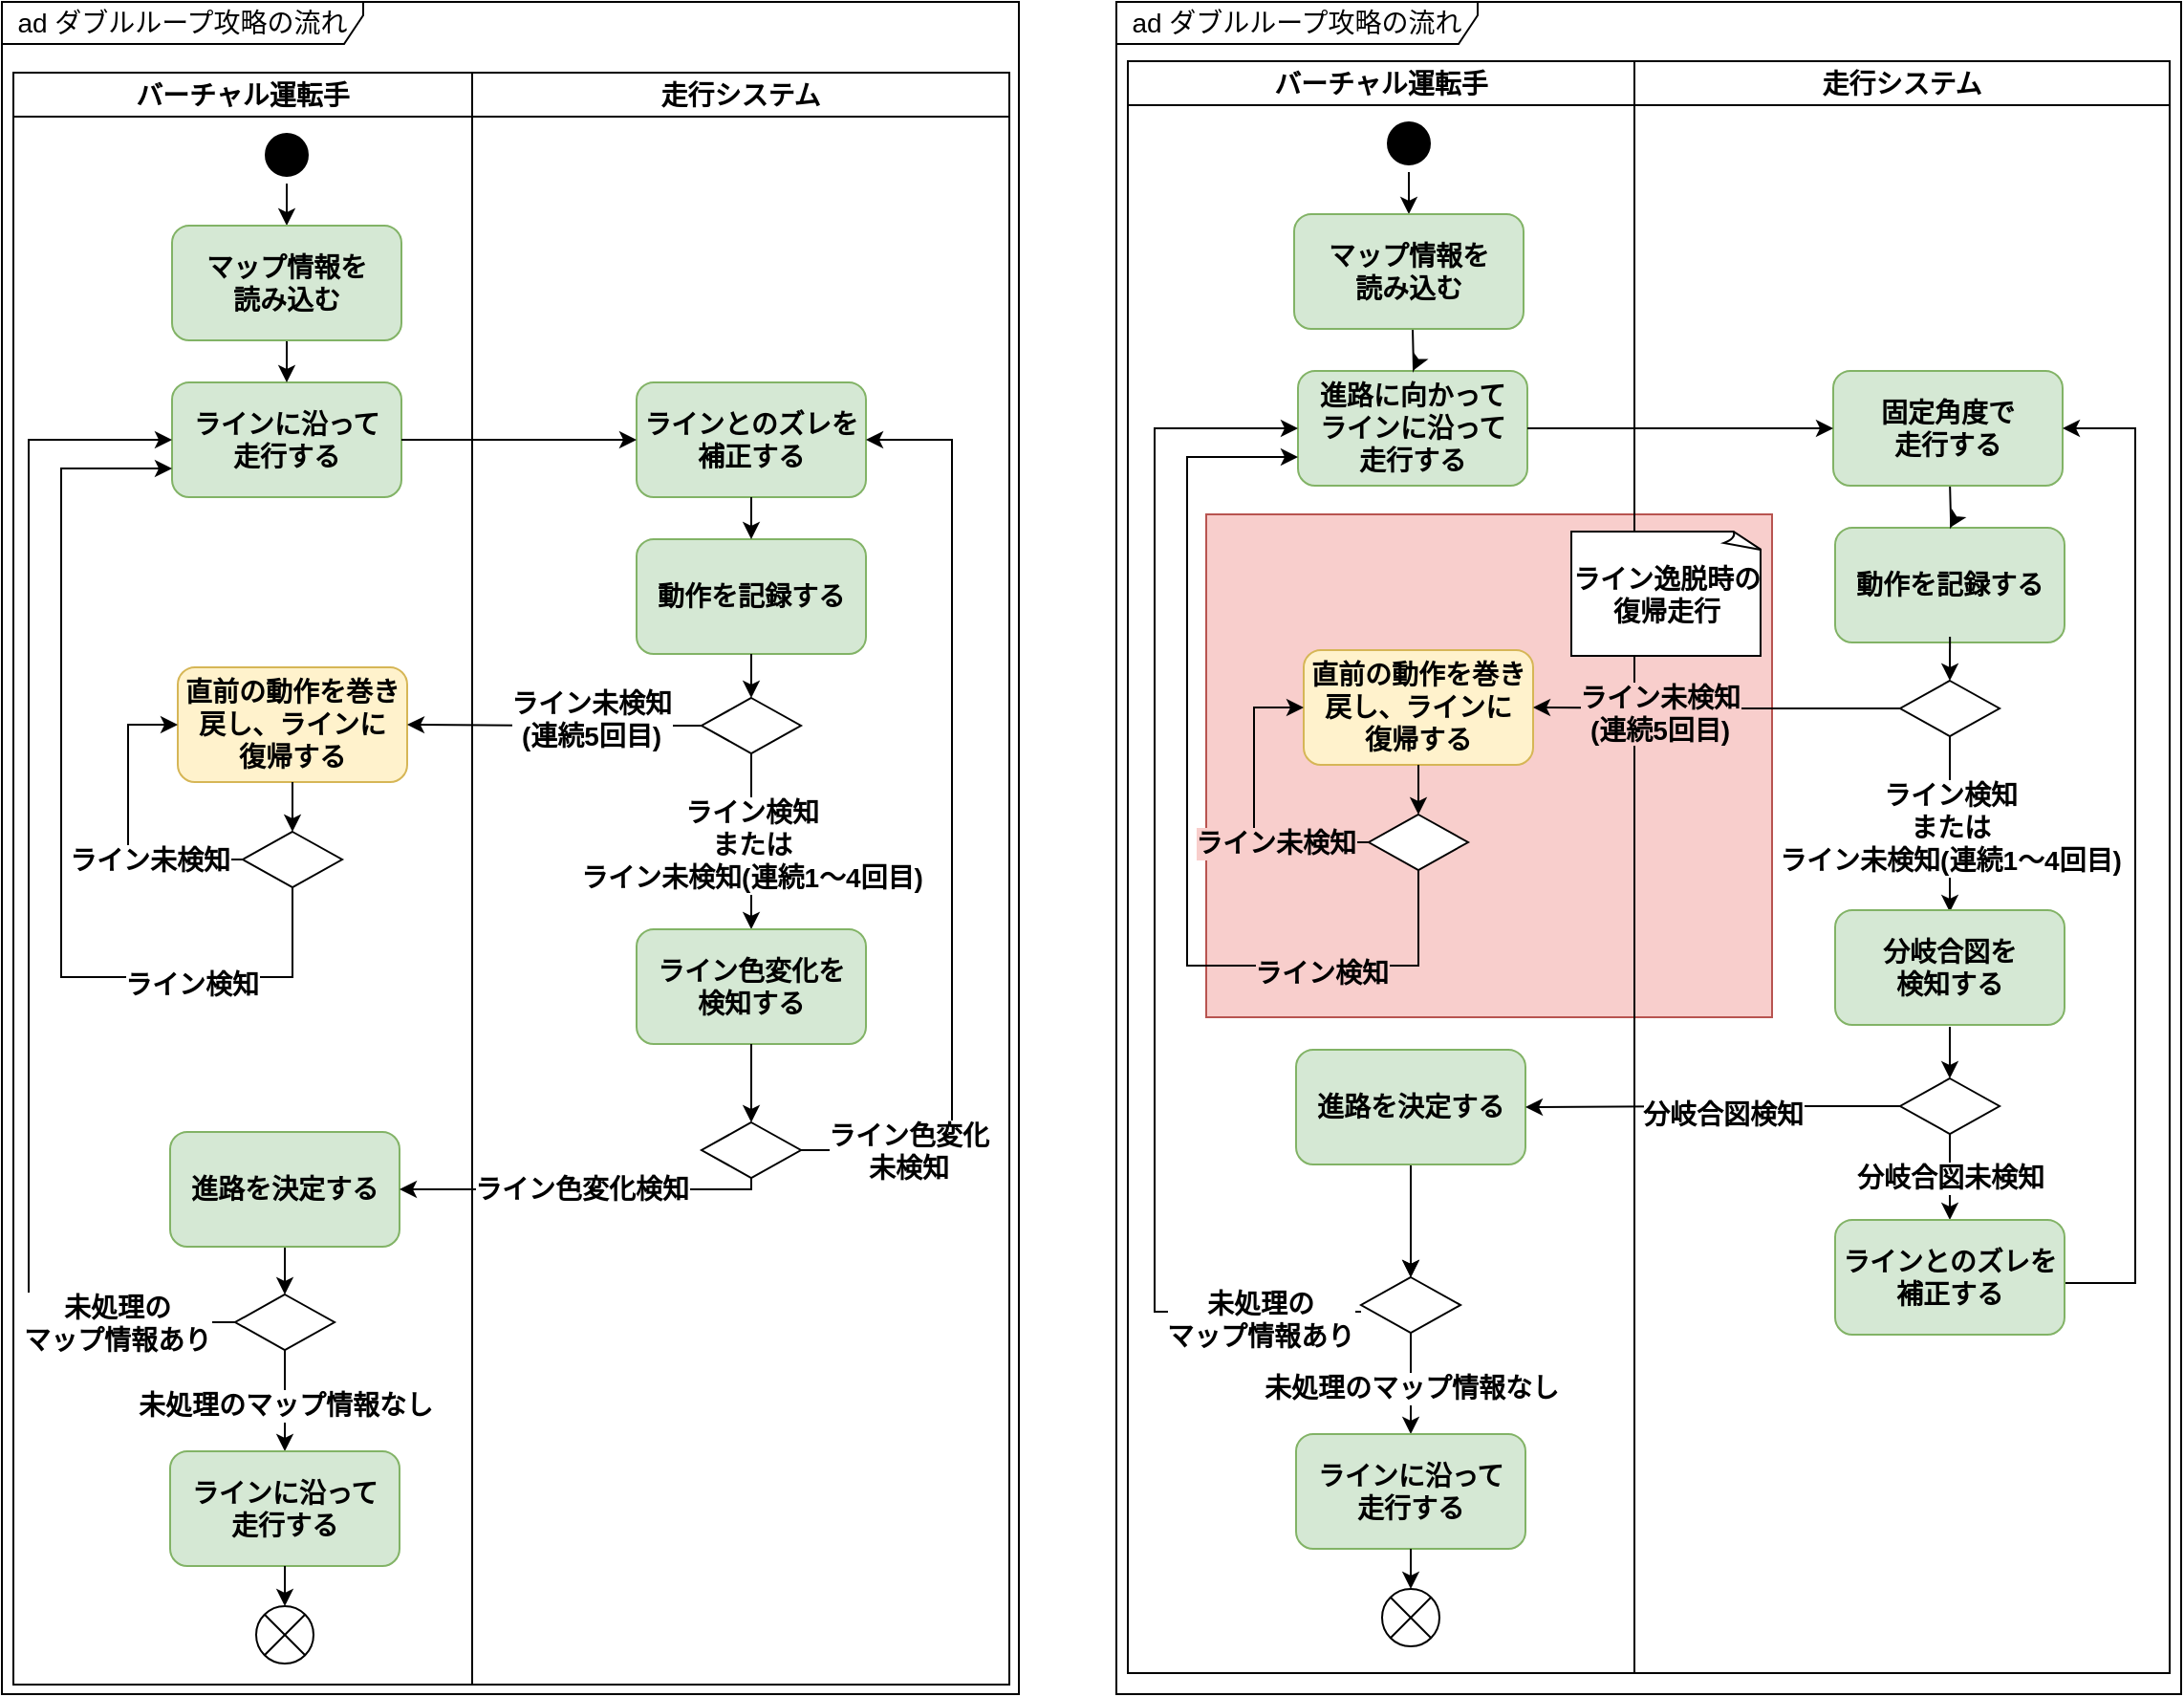 <mxfile version="28.0.6">
  <diagram name="Page-1" id="2YBvvXClWsGukQMizWep">
    <mxGraphModel dx="1869" dy="921" grid="0" gridSize="10" guides="0" tooltips="1" connect="1" arrows="1" fold="1" page="0" pageScale="1" pageWidth="850" pageHeight="1100" math="0" shadow="0">
      <root>
        <mxCell id="0" />
        <mxCell id="1" parent="0" />
        <mxCell id="ks4mjhQCcHPup6qUgZGY-81" value="" style="rounded=0;whiteSpace=wrap;html=1;fillColor=#f8cecc;strokeColor=#b85450;" parent="1" vertex="1">
          <mxGeometry x="269" y="508" width="296" height="263" as="geometry" />
        </mxCell>
        <mxCell id="atX4rTb3TPQ38DlfQfKp-1" value="ad ダブルループ攻略の流れ" style="shape=umlFrame;whiteSpace=wrap;html=1;pointerEvents=0;width=189;height=22;fontSize=14;" parent="1" vertex="1">
          <mxGeometry x="-361" y="240" width="532" height="885" as="geometry" />
        </mxCell>
        <mxCell id="atX4rTb3TPQ38DlfQfKp-4" value="バーチャル運転手" style="swimlane;whiteSpace=wrap;html=1;fontSize=14;fontStyle=1" parent="1" vertex="1">
          <mxGeometry x="-355" y="277" width="240" height="843" as="geometry">
            <mxRectangle x="-339" y="360" width="131" height="26" as="alternateBounds" />
          </mxGeometry>
        </mxCell>
        <mxCell id="j84nPJLJYNUcRYP3Q2TI-31" style="edgeStyle=orthogonalEdgeStyle;rounded=0;orthogonalLoop=1;jettySize=auto;html=1;fontSize=14;fontStyle=1" parent="atX4rTb3TPQ38DlfQfKp-4" source="atX4rTb3TPQ38DlfQfKp-6" target="j84nPJLJYNUcRYP3Q2TI-30" edge="1">
          <mxGeometry relative="1" as="geometry" />
        </mxCell>
        <mxCell id="atX4rTb3TPQ38DlfQfKp-6" value="" style="ellipse;html=1;shape=startState;fillColor=#000000;strokeColor=#000000;fontSize=14;fontStyle=1" parent="atX4rTb3TPQ38DlfQfKp-4" vertex="1">
          <mxGeometry x="128" y="28" width="30" height="30" as="geometry" />
        </mxCell>
        <mxCell id="atX4rTb3TPQ38DlfQfKp-7" value="ラインに沿って&lt;div&gt;走行する&lt;/div&gt;" style="rounded=1;whiteSpace=wrap;html=1;fillColor=#d5e8d4;strokeColor=#82b366;fontSize=14;fontStyle=1" parent="atX4rTb3TPQ38DlfQfKp-4" vertex="1">
          <mxGeometry x="83" y="162" width="120" height="60" as="geometry" />
        </mxCell>
        <mxCell id="j84nPJLJYNUcRYP3Q2TI-32" style="edgeStyle=orthogonalEdgeStyle;rounded=0;orthogonalLoop=1;jettySize=auto;html=1;fontSize=14;fontStyle=1" parent="atX4rTb3TPQ38DlfQfKp-4" source="j84nPJLJYNUcRYP3Q2TI-30" target="atX4rTb3TPQ38DlfQfKp-7" edge="1">
          <mxGeometry relative="1" as="geometry" />
        </mxCell>
        <mxCell id="j84nPJLJYNUcRYP3Q2TI-30" value="マップ情報を&lt;div&gt;読み込む&lt;/div&gt;" style="rounded=1;whiteSpace=wrap;html=1;fillColor=#d5e8d4;strokeColor=#82b366;fontSize=14;fontStyle=1" parent="atX4rTb3TPQ38DlfQfKp-4" vertex="1">
          <mxGeometry x="83" y="80" width="120" height="60" as="geometry" />
        </mxCell>
        <mxCell id="j84nPJLJYNUcRYP3Q2TI-17" value="直前の動作を巻き戻し、ラインに&lt;div&gt;復帰する&lt;/div&gt;" style="rounded=1;whiteSpace=wrap;html=1;fillColor=#fff2cc;strokeColor=#d6b656;fontSize=14;fontStyle=1" parent="atX4rTb3TPQ38DlfQfKp-4" vertex="1">
          <mxGeometry x="86" y="311" width="120" height="60" as="geometry" />
        </mxCell>
        <mxCell id="j84nPJLJYNUcRYP3Q2TI-48" value="ライン検知" style="edgeStyle=orthogonalEdgeStyle;rounded=0;orthogonalLoop=1;jettySize=auto;html=1;entryX=0;entryY=0.75;entryDx=0;entryDy=0;exitX=0.5;exitY=1;exitDx=0;exitDy=0;exitPerimeter=0;fontSize=14;fontStyle=1" parent="atX4rTb3TPQ38DlfQfKp-4" source="j84nPJLJYNUcRYP3Q2TI-46" target="atX4rTb3TPQ38DlfQfKp-7" edge="1">
          <mxGeometry x="-0.592" y="4" relative="1" as="geometry">
            <Array as="points">
              <mxPoint x="146" y="473" />
              <mxPoint x="25" y="473" />
              <mxPoint x="25" y="207" />
            </Array>
            <mxPoint as="offset" />
          </mxGeometry>
        </mxCell>
        <mxCell id="j84nPJLJYNUcRYP3Q2TI-50" value="&lt;font style=&quot;font-size: 14px;&quot;&gt;&lt;b&gt;ライン未検知&lt;/b&gt;&lt;/font&gt;" style="edgeStyle=orthogonalEdgeStyle;rounded=0;orthogonalLoop=1;jettySize=auto;html=1;entryX=0;entryY=0.5;entryDx=0;entryDy=0;" parent="atX4rTb3TPQ38DlfQfKp-4" source="j84nPJLJYNUcRYP3Q2TI-46" target="j84nPJLJYNUcRYP3Q2TI-17" edge="1">
          <mxGeometry x="-0.374" relative="1" as="geometry">
            <Array as="points">
              <mxPoint x="60" y="412" />
              <mxPoint x="60" y="341" />
            </Array>
            <mxPoint as="offset" />
          </mxGeometry>
        </mxCell>
        <mxCell id="j84nPJLJYNUcRYP3Q2TI-46" value="" style="strokeWidth=1;html=1;shape=mxgraph.flowchart.decision;whiteSpace=wrap;fontSize=14;fontStyle=1" parent="atX4rTb3TPQ38DlfQfKp-4" vertex="1">
          <mxGeometry x="120" y="397" width="52" height="29" as="geometry" />
        </mxCell>
        <mxCell id="j84nPJLJYNUcRYP3Q2TI-47" style="edgeStyle=orthogonalEdgeStyle;rounded=0;orthogonalLoop=1;jettySize=auto;html=1;entryX=0.5;entryY=0;entryDx=0;entryDy=0;entryPerimeter=0;" parent="atX4rTb3TPQ38DlfQfKp-4" source="j84nPJLJYNUcRYP3Q2TI-17" target="j84nPJLJYNUcRYP3Q2TI-46" edge="1">
          <mxGeometry relative="1" as="geometry" />
        </mxCell>
        <mxCell id="j84nPJLJYNUcRYP3Q2TI-16" style="edgeStyle=orthogonalEdgeStyle;rounded=0;orthogonalLoop=1;jettySize=auto;html=1;fontSize=14;fontStyle=1" parent="atX4rTb3TPQ38DlfQfKp-4" source="BebfMe1N0PGYFEF_W3cz-2" target="BebfMe1N0PGYFEF_W3cz-13" edge="1">
          <mxGeometry relative="1" as="geometry" />
        </mxCell>
        <mxCell id="BebfMe1N0PGYFEF_W3cz-2" value="進路を決定する" style="rounded=1;whiteSpace=wrap;html=1;fillColor=#d5e8d4;strokeColor=#82b366;fontSize=14;fontStyle=1" parent="atX4rTb3TPQ38DlfQfKp-4" vertex="1">
          <mxGeometry x="82" y="554" width="120" height="60" as="geometry" />
        </mxCell>
        <mxCell id="j84nPJLJYNUcRYP3Q2TI-4" value="未処理のマップ情報なし" style="edgeStyle=orthogonalEdgeStyle;rounded=0;orthogonalLoop=1;jettySize=auto;html=1;fontSize=14;fontStyle=1;entryX=0.5;entryY=0;entryDx=0;entryDy=0;" parent="atX4rTb3TPQ38DlfQfKp-4" source="BebfMe1N0PGYFEF_W3cz-13" target="j84nPJLJYNUcRYP3Q2TI-3" edge="1">
          <mxGeometry x="0.094" relative="1" as="geometry">
            <mxPoint x="142" y="694" as="targetPoint" />
            <mxPoint as="offset" />
          </mxGeometry>
        </mxCell>
        <mxCell id="BebfMe1N0PGYFEF_W3cz-13" value="" style="strokeWidth=1;html=1;shape=mxgraph.flowchart.decision;whiteSpace=wrap;fontSize=14;fontStyle=1" parent="atX4rTb3TPQ38DlfQfKp-4" vertex="1">
          <mxGeometry x="116" y="639" width="52" height="29" as="geometry" />
        </mxCell>
        <mxCell id="j84nPJLJYNUcRYP3Q2TI-2" value="" style="verticalLabelPosition=bottom;verticalAlign=top;html=1;shape=mxgraph.flowchart.or;fontSize=14;fontStyle=1" parent="atX4rTb3TPQ38DlfQfKp-4" vertex="1">
          <mxGeometry x="127" y="802" width="30" height="30" as="geometry" />
        </mxCell>
        <mxCell id="j84nPJLJYNUcRYP3Q2TI-3" value="ラインに沿って&lt;div&gt;走行する&lt;/div&gt;" style="rounded=1;whiteSpace=wrap;html=1;fillColor=#d5e8d4;strokeColor=#82b366;fontSize=14;fontStyle=1" parent="atX4rTb3TPQ38DlfQfKp-4" vertex="1">
          <mxGeometry x="82" y="721" width="120" height="60" as="geometry" />
        </mxCell>
        <mxCell id="j84nPJLJYNUcRYP3Q2TI-6" style="edgeStyle=orthogonalEdgeStyle;rounded=0;orthogonalLoop=1;jettySize=auto;html=1;entryX=0.5;entryY=0;entryDx=0;entryDy=0;entryPerimeter=0;fontSize=14;fontStyle=1" parent="atX4rTb3TPQ38DlfQfKp-4" source="j84nPJLJYNUcRYP3Q2TI-3" target="j84nPJLJYNUcRYP3Q2TI-2" edge="1">
          <mxGeometry relative="1" as="geometry" />
        </mxCell>
        <mxCell id="BebfMe1N0PGYFEF_W3cz-15" value="未処理の&lt;div&gt;マップ情報あり&lt;/div&gt;" style="edgeStyle=orthogonalEdgeStyle;rounded=0;orthogonalLoop=1;jettySize=auto;html=1;entryX=0;entryY=0.5;entryDx=0;entryDy=0;fontSize=14;fontStyle=1" parent="atX4rTb3TPQ38DlfQfKp-4" source="BebfMe1N0PGYFEF_W3cz-13" target="atX4rTb3TPQ38DlfQfKp-7" edge="1">
          <mxGeometry x="-0.808" relative="1" as="geometry">
            <Array as="points">
              <mxPoint x="8" y="654" />
              <mxPoint x="8" y="192" />
            </Array>
            <mxPoint as="offset" />
          </mxGeometry>
        </mxCell>
        <mxCell id="atX4rTb3TPQ38DlfQfKp-5" value="走行システム" style="swimlane;whiteSpace=wrap;html=1;fontSize=14;fontStyle=1" parent="1" vertex="1">
          <mxGeometry x="-115" y="277" width="281" height="843" as="geometry">
            <mxRectangle x="-339" y="360" width="131" height="26" as="alternateBounds" />
          </mxGeometry>
        </mxCell>
        <mxCell id="j84nPJLJYNUcRYP3Q2TI-7" value="ラインとのズレを&lt;div&gt;補正する&lt;/div&gt;" style="rounded=1;whiteSpace=wrap;html=1;fillColor=#d5e8d4;strokeColor=#82b366;fontSize=14;fontStyle=1" parent="atX4rTb3TPQ38DlfQfKp-5" vertex="1">
          <mxGeometry x="86" y="162" width="120" height="60" as="geometry" />
        </mxCell>
        <mxCell id="j84nPJLJYNUcRYP3Q2TI-14" value="ライン色変化&lt;div&gt;未検知&lt;/div&gt;" style="edgeStyle=orthogonalEdgeStyle;rounded=0;orthogonalLoop=1;jettySize=auto;html=1;entryX=1;entryY=0.5;entryDx=0;entryDy=0;exitX=1;exitY=0.5;exitDx=0;exitDy=0;exitPerimeter=0;fontSize=14;fontStyle=1" parent="atX4rTb3TPQ38DlfQfKp-5" source="j84nPJLJYNUcRYP3Q2TI-10" target="j84nPJLJYNUcRYP3Q2TI-7" edge="1">
          <mxGeometry x="-0.775" relative="1" as="geometry">
            <Array as="points">
              <mxPoint x="251" y="564" />
              <mxPoint x="251" y="192" />
            </Array>
            <mxPoint as="offset" />
          </mxGeometry>
        </mxCell>
        <mxCell id="j84nPJLJYNUcRYP3Q2TI-25" value="" style="strokeWidth=1;html=1;shape=mxgraph.flowchart.decision;whiteSpace=wrap;fontSize=14;fontStyle=1" parent="atX4rTb3TPQ38DlfQfKp-5" vertex="1">
          <mxGeometry x="120" y="327" width="52" height="29" as="geometry" />
        </mxCell>
        <mxCell id="j84nPJLJYNUcRYP3Q2TI-42" value="動作を記録する" style="rounded=1;whiteSpace=wrap;html=1;fillColor=#d5e8d4;strokeColor=#82b366;fontSize=14;fontStyle=1" parent="atX4rTb3TPQ38DlfQfKp-5" vertex="1">
          <mxGeometry x="86" y="244" width="120" height="60" as="geometry" />
        </mxCell>
        <mxCell id="j84nPJLJYNUcRYP3Q2TI-33" style="edgeStyle=orthogonalEdgeStyle;rounded=0;orthogonalLoop=1;jettySize=auto;html=1;fontSize=14;fontStyle=1" parent="atX4rTb3TPQ38DlfQfKp-5" source="j84nPJLJYNUcRYP3Q2TI-7" target="j84nPJLJYNUcRYP3Q2TI-42" edge="1">
          <mxGeometry relative="1" as="geometry" />
        </mxCell>
        <mxCell id="j84nPJLJYNUcRYP3Q2TI-43" style="edgeStyle=orthogonalEdgeStyle;rounded=0;orthogonalLoop=1;jettySize=auto;html=1;entryX=0.5;entryY=0;entryDx=0;entryDy=0;entryPerimeter=0;" parent="atX4rTb3TPQ38DlfQfKp-5" source="j84nPJLJYNUcRYP3Q2TI-42" target="j84nPJLJYNUcRYP3Q2TI-25" edge="1">
          <mxGeometry relative="1" as="geometry" />
        </mxCell>
        <mxCell id="j84nPJLJYNUcRYP3Q2TI-45" value="&lt;font style=&quot;font-size: 14px;&quot;&gt;&lt;b&gt;ライン検知&lt;/b&gt;&lt;/font&gt;&lt;div&gt;&lt;font style=&quot;font-size: 14px;&quot;&gt;&lt;b&gt;または&lt;/b&gt;&lt;/font&gt;&lt;/div&gt;&lt;div&gt;&lt;font style=&quot;font-size: 14px;&quot;&gt;&lt;b&gt;ライン未検知(連続1～4回目)&lt;/b&gt;&lt;/font&gt;&lt;/div&gt;" style="edgeStyle=orthogonalEdgeStyle;rounded=0;orthogonalLoop=1;jettySize=auto;html=1;exitX=0.5;exitY=1;exitDx=0;exitDy=0;exitPerimeter=0;" parent="atX4rTb3TPQ38DlfQfKp-5" source="j84nPJLJYNUcRYP3Q2TI-25" target="j84nPJLJYNUcRYP3Q2TI-9" edge="1">
          <mxGeometry x="0.043" relative="1" as="geometry">
            <mxPoint x="148" y="392" as="sourcePoint" />
            <mxPoint as="offset" />
          </mxGeometry>
        </mxCell>
        <mxCell id="j84nPJLJYNUcRYP3Q2TI-27" style="edgeStyle=orthogonalEdgeStyle;rounded=0;orthogonalLoop=1;jettySize=auto;html=1;exitX=0.5;exitY=1;exitDx=0;exitDy=0;exitPerimeter=0;fontSize=14;fontStyle=1" parent="atX4rTb3TPQ38DlfQfKp-5" edge="1">
          <mxGeometry relative="1" as="geometry">
            <mxPoint x="148" y="392" as="sourcePoint" />
            <mxPoint x="148" y="392" as="targetPoint" />
          </mxGeometry>
        </mxCell>
        <mxCell id="j84nPJLJYNUcRYP3Q2TI-10" value="" style="strokeWidth=1;html=1;shape=mxgraph.flowchart.decision;whiteSpace=wrap;fontSize=14;fontStyle=1" parent="atX4rTb3TPQ38DlfQfKp-5" vertex="1">
          <mxGeometry x="120" y="549" width="52" height="29" as="geometry" />
        </mxCell>
        <mxCell id="j84nPJLJYNUcRYP3Q2TI-9" value="ライン色変化を&lt;div&gt;検知する&lt;/div&gt;" style="rounded=1;whiteSpace=wrap;html=1;fillColor=#d5e8d4;strokeColor=#82b366;fontSize=14;fontStyle=1" parent="atX4rTb3TPQ38DlfQfKp-5" vertex="1">
          <mxGeometry x="86" y="448" width="120" height="60" as="geometry" />
        </mxCell>
        <mxCell id="j84nPJLJYNUcRYP3Q2TI-37" style="edgeStyle=orthogonalEdgeStyle;rounded=0;orthogonalLoop=1;jettySize=auto;html=1;entryX=0.5;entryY=0;entryDx=0;entryDy=0;entryPerimeter=0;fontSize=14;fontStyle=1" parent="atX4rTb3TPQ38DlfQfKp-5" source="j84nPJLJYNUcRYP3Q2TI-9" target="j84nPJLJYNUcRYP3Q2TI-10" edge="1">
          <mxGeometry relative="1" as="geometry" />
        </mxCell>
        <mxCell id="j84nPJLJYNUcRYP3Q2TI-8" style="edgeStyle=orthogonalEdgeStyle;rounded=0;orthogonalLoop=1;jettySize=auto;html=1;fontSize=14;fontStyle=1" parent="1" source="atX4rTb3TPQ38DlfQfKp-7" target="j84nPJLJYNUcRYP3Q2TI-7" edge="1">
          <mxGeometry relative="1" as="geometry" />
        </mxCell>
        <mxCell id="j84nPJLJYNUcRYP3Q2TI-28" value="ライン未検知&lt;div&gt;(連続5回目)&lt;/div&gt;" style="edgeStyle=orthogonalEdgeStyle;rounded=0;orthogonalLoop=1;jettySize=auto;html=1;entryX=1;entryY=0.5;entryDx=0;entryDy=0;fontSize=14;fontStyle=1" parent="1" source="j84nPJLJYNUcRYP3Q2TI-25" target="j84nPJLJYNUcRYP3Q2TI-17" edge="1">
          <mxGeometry x="-0.248" y="-4" relative="1" as="geometry">
            <mxPoint as="offset" />
          </mxGeometry>
        </mxCell>
        <mxCell id="j84nPJLJYNUcRYP3Q2TI-39" value="ライン色変化検知" style="edgeStyle=orthogonalEdgeStyle;rounded=0;orthogonalLoop=1;jettySize=auto;html=1;entryX=1;entryY=0.5;entryDx=0;entryDy=0;fontSize=14;fontStyle=1" parent="1" source="j84nPJLJYNUcRYP3Q2TI-10" target="BebfMe1N0PGYFEF_W3cz-2" edge="1">
          <mxGeometry relative="1" as="geometry">
            <mxPoint x="-151" y="897" as="targetPoint" />
            <Array as="points">
              <mxPoint x="31" y="861" />
            </Array>
          </mxGeometry>
        </mxCell>
        <mxCell id="ks4mjhQCcHPup6qUgZGY-2" value="ad ダブルループ攻略の流れ" style="shape=umlFrame;whiteSpace=wrap;html=1;pointerEvents=0;width=189;height=22;fontSize=14;" parent="1" vertex="1">
          <mxGeometry x="222" y="240" width="557" height="885" as="geometry" />
        </mxCell>
        <mxCell id="ks4mjhQCcHPup6qUgZGY-40" value="バーチャル運転手" style="swimlane;whiteSpace=wrap;html=1;fontSize=14;fontStyle=1" parent="1" vertex="1">
          <mxGeometry x="228" y="271" width="265" height="843" as="geometry">
            <mxRectangle x="-339" y="360" width="131" height="26" as="alternateBounds" />
          </mxGeometry>
        </mxCell>
        <mxCell id="ks4mjhQCcHPup6qUgZGY-41" style="edgeStyle=orthogonalEdgeStyle;rounded=0;orthogonalLoop=1;jettySize=auto;html=1;fontSize=14;fontStyle=1" parent="ks4mjhQCcHPup6qUgZGY-40" source="ks4mjhQCcHPup6qUgZGY-42" target="ks4mjhQCcHPup6qUgZGY-45" edge="1">
          <mxGeometry relative="1" as="geometry" />
        </mxCell>
        <mxCell id="ks4mjhQCcHPup6qUgZGY-42" value="" style="ellipse;html=1;shape=startState;fillColor=#000000;strokeColor=#000000;fontSize=14;fontStyle=1" parent="ks4mjhQCcHPup6qUgZGY-40" vertex="1">
          <mxGeometry x="132" y="28" width="30" height="30" as="geometry" />
        </mxCell>
        <mxCell id="ks4mjhQCcHPup6qUgZGY-43" value="進路に向かって&lt;div&gt;ラインに沿って&lt;div&gt;走行する&lt;/div&gt;&lt;/div&gt;" style="rounded=1;whiteSpace=wrap;html=1;fillColor=#d5e8d4;strokeColor=#82b366;fontSize=14;fontStyle=1" parent="ks4mjhQCcHPup6qUgZGY-40" vertex="1">
          <mxGeometry x="89" y="162" width="120" height="60" as="geometry" />
        </mxCell>
        <mxCell id="ks4mjhQCcHPup6qUgZGY-44" style="edgeStyle=orthogonalEdgeStyle;rounded=0;orthogonalLoop=1;jettySize=auto;html=1;fontSize=14;fontStyle=1" parent="ks4mjhQCcHPup6qUgZGY-40" target="ks4mjhQCcHPup6qUgZGY-43" edge="1">
          <mxGeometry relative="1" as="geometry">
            <mxPoint x="149" y="140" as="sourcePoint" />
          </mxGeometry>
        </mxCell>
        <mxCell id="ks4mjhQCcHPup6qUgZGY-45" value="マップ情報を&lt;div&gt;読み込む&lt;/div&gt;" style="rounded=1;whiteSpace=wrap;html=1;fillColor=#d5e8d4;strokeColor=#82b366;fontSize=14;fontStyle=1" parent="ks4mjhQCcHPup6qUgZGY-40" vertex="1">
          <mxGeometry x="87" y="80" width="120" height="60" as="geometry" />
        </mxCell>
        <mxCell id="ks4mjhQCcHPup6qUgZGY-46" value="直前の動作を巻き戻し、ラインに&lt;div&gt;復帰する&lt;/div&gt;" style="rounded=1;whiteSpace=wrap;html=1;fillColor=#fff2cc;strokeColor=#d6b656;fontSize=14;fontStyle=1" parent="ks4mjhQCcHPup6qUgZGY-40" vertex="1">
          <mxGeometry x="92" y="308" width="120" height="60" as="geometry" />
        </mxCell>
        <mxCell id="ks4mjhQCcHPup6qUgZGY-47" value="ライン検知" style="edgeStyle=orthogonalEdgeStyle;rounded=0;orthogonalLoop=1;jettySize=auto;html=1;entryX=0;entryY=0.75;entryDx=0;entryDy=0;exitX=0.5;exitY=1;exitDx=0;exitDy=0;exitPerimeter=0;fontSize=14;fontStyle=1;labelBackgroundColor=light-dark(#f8cecc, #ededed);" parent="ks4mjhQCcHPup6qUgZGY-40" source="ks4mjhQCcHPup6qUgZGY-49" target="ks4mjhQCcHPup6qUgZGY-43" edge="1">
          <mxGeometry x="-0.592" y="4" relative="1" as="geometry">
            <Array as="points">
              <mxPoint x="152" y="473" />
              <mxPoint x="31" y="473" />
              <mxPoint x="31" y="207" />
            </Array>
            <mxPoint as="offset" />
          </mxGeometry>
        </mxCell>
        <mxCell id="ks4mjhQCcHPup6qUgZGY-48" value="&lt;font style=&quot;font-size: 14px;&quot;&gt;&lt;b&gt;ライン未検知&lt;/b&gt;&lt;/font&gt;" style="edgeStyle=orthogonalEdgeStyle;rounded=0;orthogonalLoop=1;jettySize=auto;html=1;entryX=0;entryY=0.5;entryDx=0;entryDy=0;labelBackgroundColor=light-dark(#f8cecc, #ededed);" parent="ks4mjhQCcHPup6qUgZGY-40" source="ks4mjhQCcHPup6qUgZGY-49" target="ks4mjhQCcHPup6qUgZGY-46" edge="1">
          <mxGeometry x="-0.374" relative="1" as="geometry">
            <Array as="points">
              <mxPoint x="66" y="409" />
              <mxPoint x="66" y="338" />
            </Array>
            <mxPoint as="offset" />
          </mxGeometry>
        </mxCell>
        <mxCell id="ks4mjhQCcHPup6qUgZGY-49" value="" style="strokeWidth=1;html=1;shape=mxgraph.flowchart.decision;whiteSpace=wrap;fontSize=14;fontStyle=1" parent="ks4mjhQCcHPup6qUgZGY-40" vertex="1">
          <mxGeometry x="126" y="394" width="52" height="29" as="geometry" />
        </mxCell>
        <mxCell id="ks4mjhQCcHPup6qUgZGY-50" style="edgeStyle=orthogonalEdgeStyle;rounded=0;orthogonalLoop=1;jettySize=auto;html=1;entryX=0.5;entryY=0;entryDx=0;entryDy=0;entryPerimeter=0;" parent="ks4mjhQCcHPup6qUgZGY-40" source="ks4mjhQCcHPup6qUgZGY-46" target="ks4mjhQCcHPup6qUgZGY-49" edge="1">
          <mxGeometry relative="1" as="geometry" />
        </mxCell>
        <mxCell id="ks4mjhQCcHPup6qUgZGY-51" style="edgeStyle=orthogonalEdgeStyle;rounded=0;orthogonalLoop=1;jettySize=auto;html=1;fontSize=14;fontStyle=1" parent="ks4mjhQCcHPup6qUgZGY-40" source="ks4mjhQCcHPup6qUgZGY-52" target="ks4mjhQCcHPup6qUgZGY-54" edge="1">
          <mxGeometry relative="1" as="geometry" />
        </mxCell>
        <mxCell id="si4rx58n4yHkumYVLNkM-2" value="" style="edgeStyle=orthogonalEdgeStyle;rounded=0;orthogonalLoop=1;jettySize=auto;html=1;" edge="1" parent="ks4mjhQCcHPup6qUgZGY-40" source="ks4mjhQCcHPup6qUgZGY-52" target="ks4mjhQCcHPup6qUgZGY-54">
          <mxGeometry relative="1" as="geometry" />
        </mxCell>
        <mxCell id="ks4mjhQCcHPup6qUgZGY-52" value="進路を決定する" style="rounded=1;whiteSpace=wrap;html=1;fillColor=#d5e8d4;strokeColor=#82b366;fontSize=14;fontStyle=1" parent="ks4mjhQCcHPup6qUgZGY-40" vertex="1">
          <mxGeometry x="88" y="517" width="120" height="60" as="geometry" />
        </mxCell>
        <mxCell id="ks4mjhQCcHPup6qUgZGY-53" value="未処理のマップ情報なし" style="edgeStyle=orthogonalEdgeStyle;rounded=0;orthogonalLoop=1;jettySize=auto;html=1;fontSize=14;fontStyle=1;entryX=0.5;entryY=0;entryDx=0;entryDy=0;" parent="ks4mjhQCcHPup6qUgZGY-40" source="ks4mjhQCcHPup6qUgZGY-54" edge="1">
          <mxGeometry x="0.094" relative="1" as="geometry">
            <mxPoint x="148" y="718" as="targetPoint" />
            <mxPoint as="offset" />
          </mxGeometry>
        </mxCell>
        <mxCell id="ks4mjhQCcHPup6qUgZGY-54" value="" style="strokeWidth=1;html=1;shape=mxgraph.flowchart.decision;whiteSpace=wrap;fontSize=14;fontStyle=1" parent="ks4mjhQCcHPup6qUgZGY-40" vertex="1">
          <mxGeometry x="122" y="636" width="52" height="29" as="geometry" />
        </mxCell>
        <mxCell id="ks4mjhQCcHPup6qUgZGY-55" value="" style="verticalLabelPosition=bottom;verticalAlign=top;html=1;shape=mxgraph.flowchart.or;fontSize=14;fontStyle=1" parent="ks4mjhQCcHPup6qUgZGY-40" vertex="1">
          <mxGeometry x="133" y="799" width="30" height="30" as="geometry" />
        </mxCell>
        <mxCell id="ks4mjhQCcHPup6qUgZGY-56" value="ラインに沿って&lt;div&gt;走行する&lt;/div&gt;" style="rounded=1;whiteSpace=wrap;html=1;fillColor=#d5e8d4;strokeColor=#82b366;fontSize=14;fontStyle=1" parent="ks4mjhQCcHPup6qUgZGY-40" vertex="1">
          <mxGeometry x="88" y="718" width="120" height="60" as="geometry" />
        </mxCell>
        <mxCell id="ks4mjhQCcHPup6qUgZGY-57" style="edgeStyle=orthogonalEdgeStyle;rounded=0;orthogonalLoop=1;jettySize=auto;html=1;entryX=0.5;entryY=0;entryDx=0;entryDy=0;entryPerimeter=0;fontSize=14;fontStyle=1" parent="ks4mjhQCcHPup6qUgZGY-40" source="ks4mjhQCcHPup6qUgZGY-56" target="ks4mjhQCcHPup6qUgZGY-55" edge="1">
          <mxGeometry relative="1" as="geometry" />
        </mxCell>
        <mxCell id="ks4mjhQCcHPup6qUgZGY-58" value="未処理の&lt;div&gt;マップ情報あり&lt;/div&gt;" style="edgeStyle=orthogonalEdgeStyle;rounded=0;orthogonalLoop=1;jettySize=auto;html=1;entryX=0;entryY=0.5;entryDx=0;entryDy=0;fontSize=14;fontStyle=1" parent="ks4mjhQCcHPup6qUgZGY-40" source="ks4mjhQCcHPup6qUgZGY-54" target="ks4mjhQCcHPup6qUgZGY-43" edge="1">
          <mxGeometry x="-0.836" y="4" relative="1" as="geometry">
            <Array as="points">
              <mxPoint x="14" y="654" />
              <mxPoint x="14" y="192" />
            </Array>
            <mxPoint as="offset" />
          </mxGeometry>
        </mxCell>
        <mxCell id="ks4mjhQCcHPup6qUgZGY-59" value="走行システム" style="swimlane;whiteSpace=wrap;html=1;fontSize=14;fontStyle=1" parent="1" vertex="1">
          <mxGeometry x="493" y="271" width="280" height="843" as="geometry">
            <mxRectangle x="-339" y="360" width="131" height="26" as="alternateBounds" />
          </mxGeometry>
        </mxCell>
        <mxCell id="ks4mjhQCcHPup6qUgZGY-62" value="" style="strokeWidth=1;html=1;shape=mxgraph.flowchart.decision;whiteSpace=wrap;fontSize=14;fontStyle=1" parent="ks4mjhQCcHPup6qUgZGY-59" vertex="1">
          <mxGeometry x="139" y="324" width="52" height="29" as="geometry" />
        </mxCell>
        <mxCell id="ks4mjhQCcHPup6qUgZGY-63" value="動作を記録する" style="rounded=1;whiteSpace=wrap;html=1;fillColor=#d5e8d4;strokeColor=#82b366;fontSize=14;fontStyle=1" parent="ks4mjhQCcHPup6qUgZGY-59" vertex="1">
          <mxGeometry x="105" y="244" width="120" height="60" as="geometry" />
        </mxCell>
        <mxCell id="ks4mjhQCcHPup6qUgZGY-64" style="edgeStyle=orthogonalEdgeStyle;rounded=0;orthogonalLoop=1;jettySize=auto;html=1;fontSize=14;fontStyle=1" parent="ks4mjhQCcHPup6qUgZGY-59" target="ks4mjhQCcHPup6qUgZGY-63" edge="1">
          <mxGeometry relative="1" as="geometry">
            <mxPoint x="165.067" y="222" as="sourcePoint" />
          </mxGeometry>
        </mxCell>
        <mxCell id="ks4mjhQCcHPup6qUgZGY-65" style="edgeStyle=orthogonalEdgeStyle;rounded=0;orthogonalLoop=1;jettySize=auto;html=1;entryX=0.5;entryY=0;entryDx=0;entryDy=0;entryPerimeter=0;" parent="ks4mjhQCcHPup6qUgZGY-59" target="ks4mjhQCcHPup6qUgZGY-62" edge="1">
          <mxGeometry relative="1" as="geometry">
            <mxPoint x="165.067" y="301" as="sourcePoint" />
          </mxGeometry>
        </mxCell>
        <mxCell id="ks4mjhQCcHPup6qUgZGY-66" value="&lt;font style=&quot;font-size: 14px;&quot;&gt;&lt;b&gt;ライン検知&lt;/b&gt;&lt;/font&gt;&lt;div&gt;&lt;font style=&quot;font-size: 14px;&quot;&gt;&lt;b&gt;または&lt;/b&gt;&lt;/font&gt;&lt;/div&gt;&lt;div&gt;&lt;font style=&quot;font-size: 14px;&quot;&gt;&lt;b&gt;ライン未検知(連続1～4回目)&lt;/b&gt;&lt;/font&gt;&lt;/div&gt;" style="edgeStyle=orthogonalEdgeStyle;rounded=0;orthogonalLoop=1;jettySize=auto;html=1;exitX=0.5;exitY=1;exitDx=0;exitDy=0;exitPerimeter=0;" parent="ks4mjhQCcHPup6qUgZGY-59" edge="1">
          <mxGeometry x="0.043" relative="1" as="geometry">
            <mxPoint x="165" y="353" as="sourcePoint" />
            <mxPoint as="offset" />
            <mxPoint x="165" y="445" as="targetPoint" />
          </mxGeometry>
        </mxCell>
        <mxCell id="ks4mjhQCcHPup6qUgZGY-67" style="edgeStyle=orthogonalEdgeStyle;rounded=0;orthogonalLoop=1;jettySize=auto;html=1;exitX=0.5;exitY=1;exitDx=0;exitDy=0;exitPerimeter=0;fontSize=14;fontStyle=1" parent="ks4mjhQCcHPup6qUgZGY-59" edge="1">
          <mxGeometry relative="1" as="geometry">
            <mxPoint x="167" y="389" as="sourcePoint" />
            <mxPoint x="167" y="389" as="targetPoint" />
          </mxGeometry>
        </mxCell>
        <mxCell id="ks4mjhQCcHPup6qUgZGY-80" value="&lt;font style=&quot;font-size: 14px;&quot;&gt;&lt;b&gt;分岐合図未検知&lt;/b&gt;&lt;/font&gt;" style="edgeStyle=orthogonalEdgeStyle;rounded=0;orthogonalLoop=1;jettySize=auto;html=1;entryX=0.5;entryY=0;entryDx=0;entryDy=0;" parent="ks4mjhQCcHPup6qUgZGY-59" source="ks4mjhQCcHPup6qUgZGY-68" target="ks4mjhQCcHPup6qUgZGY-78" edge="1">
          <mxGeometry relative="1" as="geometry" />
        </mxCell>
        <mxCell id="ks4mjhQCcHPup6qUgZGY-68" value="" style="strokeWidth=1;html=1;shape=mxgraph.flowchart.decision;whiteSpace=wrap;fontSize=14;fontStyle=1" parent="ks4mjhQCcHPup6qUgZGY-59" vertex="1">
          <mxGeometry x="139" y="532" width="52" height="29" as="geometry" />
        </mxCell>
        <mxCell id="ks4mjhQCcHPup6qUgZGY-70" style="edgeStyle=orthogonalEdgeStyle;rounded=0;orthogonalLoop=1;jettySize=auto;html=1;entryX=0.5;entryY=0;entryDx=0;entryDy=0;entryPerimeter=0;fontSize=14;fontStyle=1" parent="ks4mjhQCcHPup6qUgZGY-59" target="ks4mjhQCcHPup6qUgZGY-68" edge="1">
          <mxGeometry relative="1" as="geometry">
            <mxPoint x="165" y="505" as="sourcePoint" />
          </mxGeometry>
        </mxCell>
        <mxCell id="ks4mjhQCcHPup6qUgZGY-74" value="固定角度で&lt;div&gt;走行する&lt;/div&gt;" style="rounded=1;whiteSpace=wrap;html=1;fillColor=#d5e8d4;strokeColor=#82b366;fontSize=14;fontStyle=1" parent="ks4mjhQCcHPup6qUgZGY-59" vertex="1">
          <mxGeometry x="104" y="162" width="120" height="60" as="geometry" />
        </mxCell>
        <mxCell id="ks4mjhQCcHPup6qUgZGY-76" value="分岐合図を&lt;div&gt;検知する&lt;/div&gt;" style="rounded=1;whiteSpace=wrap;html=1;fillColor=#d5e8d4;strokeColor=#82b366;fontSize=14;fontStyle=1" parent="ks4mjhQCcHPup6qUgZGY-59" vertex="1">
          <mxGeometry x="105" y="444" width="120" height="60" as="geometry" />
        </mxCell>
        <mxCell id="ks4mjhQCcHPup6qUgZGY-79" style="edgeStyle=orthogonalEdgeStyle;rounded=0;orthogonalLoop=1;jettySize=auto;html=1;entryX=1;entryY=0.5;entryDx=0;entryDy=0;" parent="ks4mjhQCcHPup6qUgZGY-59" source="ks4mjhQCcHPup6qUgZGY-78" target="ks4mjhQCcHPup6qUgZGY-74" edge="1">
          <mxGeometry relative="1" as="geometry">
            <Array as="points">
              <mxPoint x="262" y="639" />
              <mxPoint x="262" y="192" />
            </Array>
          </mxGeometry>
        </mxCell>
        <mxCell id="ks4mjhQCcHPup6qUgZGY-78" value="ラインとのズレを補正する" style="rounded=1;whiteSpace=wrap;html=1;fillColor=#d5e8d4;strokeColor=#82b366;fontSize=14;fontStyle=1" parent="ks4mjhQCcHPup6qUgZGY-59" vertex="1">
          <mxGeometry x="105" y="606" width="120" height="60" as="geometry" />
        </mxCell>
        <mxCell id="ks4mjhQCcHPup6qUgZGY-82" value="&lt;div&gt;ライン逸脱時の&lt;div&gt;復帰走行&lt;/div&gt;&lt;/div&gt;" style="whiteSpace=wrap;html=1;shape=mxgraph.basic.document;fontSize=14;fontStyle=1" parent="ks4mjhQCcHPup6qUgZGY-59" vertex="1">
          <mxGeometry x="-33" y="246" width="100" height="65" as="geometry" />
        </mxCell>
        <mxCell id="ks4mjhQCcHPup6qUgZGY-71" style="edgeStyle=orthogonalEdgeStyle;rounded=0;orthogonalLoop=1;jettySize=auto;html=1;fontSize=14;fontStyle=1;entryX=0;entryY=0.5;entryDx=0;entryDy=0;" parent="1" source="ks4mjhQCcHPup6qUgZGY-43" edge="1" target="ks4mjhQCcHPup6qUgZGY-74">
          <mxGeometry relative="1" as="geometry">
            <mxPoint x="578" y="463" as="targetPoint" />
          </mxGeometry>
        </mxCell>
        <mxCell id="ks4mjhQCcHPup6qUgZGY-72" value="ライン未検知&lt;div&gt;(連続5回目)&lt;/div&gt;" style="edgeStyle=orthogonalEdgeStyle;rounded=0;orthogonalLoop=1;jettySize=auto;html=1;entryX=1;entryY=0.5;entryDx=0;entryDy=0;fontSize=14;fontStyle=1;labelBackgroundColor=light-dark(#f8cecc, #ededed);" parent="1" source="ks4mjhQCcHPup6qUgZGY-62" target="ks4mjhQCcHPup6qUgZGY-46" edge="1">
          <mxGeometry x="0.32" y="3" relative="1" as="geometry">
            <mxPoint as="offset" />
          </mxGeometry>
        </mxCell>
        <mxCell id="ks4mjhQCcHPup6qUgZGY-77" value="&lt;font&gt;分岐合図検知&lt;/font&gt;" style="edgeStyle=orthogonalEdgeStyle;rounded=0;orthogonalLoop=1;jettySize=auto;html=1;entryX=1;entryY=0.5;entryDx=0;entryDy=0;fontSize=14;fontStyle=1" parent="1" source="ks4mjhQCcHPup6qUgZGY-68" target="ks4mjhQCcHPup6qUgZGY-52" edge="1">
          <mxGeometry x="-0.054" y="4" relative="1" as="geometry">
            <mxPoint as="offset" />
          </mxGeometry>
        </mxCell>
      </root>
    </mxGraphModel>
  </diagram>
</mxfile>
